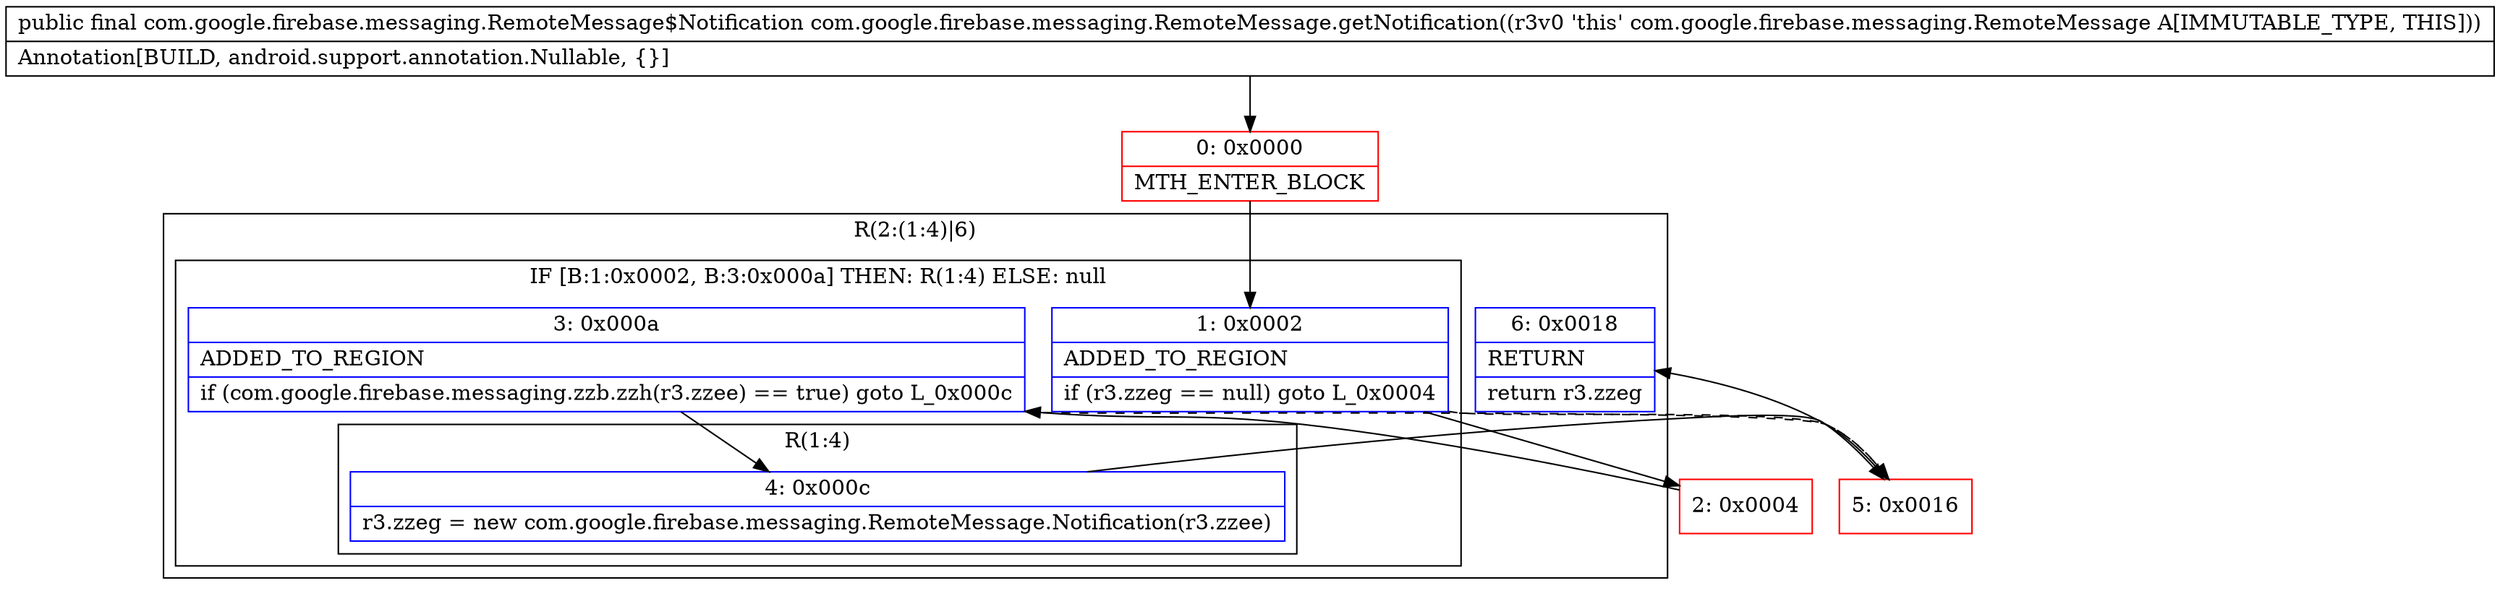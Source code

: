 digraph "CFG forcom.google.firebase.messaging.RemoteMessage.getNotification()Lcom\/google\/firebase\/messaging\/RemoteMessage$Notification;" {
subgraph cluster_Region_392715454 {
label = "R(2:(1:4)|6)";
node [shape=record,color=blue];
subgraph cluster_IfRegion_1225151513 {
label = "IF [B:1:0x0002, B:3:0x000a] THEN: R(1:4) ELSE: null";
node [shape=record,color=blue];
Node_1 [shape=record,label="{1\:\ 0x0002|ADDED_TO_REGION\l|if (r3.zzeg == null) goto L_0x0004\l}"];
Node_3 [shape=record,label="{3\:\ 0x000a|ADDED_TO_REGION\l|if (com.google.firebase.messaging.zzb.zzh(r3.zzee) == true) goto L_0x000c\l}"];
subgraph cluster_Region_2136381495 {
label = "R(1:4)";
node [shape=record,color=blue];
Node_4 [shape=record,label="{4\:\ 0x000c|r3.zzeg = new com.google.firebase.messaging.RemoteMessage.Notification(r3.zzee)\l}"];
}
}
Node_6 [shape=record,label="{6\:\ 0x0018|RETURN\l|return r3.zzeg\l}"];
}
Node_0 [shape=record,color=red,label="{0\:\ 0x0000|MTH_ENTER_BLOCK\l}"];
Node_2 [shape=record,color=red,label="{2\:\ 0x0004}"];
Node_5 [shape=record,color=red,label="{5\:\ 0x0016}"];
MethodNode[shape=record,label="{public final com.google.firebase.messaging.RemoteMessage$Notification com.google.firebase.messaging.RemoteMessage.getNotification((r3v0 'this' com.google.firebase.messaging.RemoteMessage A[IMMUTABLE_TYPE, THIS]))  | Annotation[BUILD, android.support.annotation.Nullable, \{\}]\l}"];
MethodNode -> Node_0;
Node_1 -> Node_2;
Node_1 -> Node_5[style=dashed];
Node_3 -> Node_4;
Node_3 -> Node_5[style=dashed];
Node_4 -> Node_5;
Node_0 -> Node_1;
Node_2 -> Node_3;
Node_5 -> Node_6;
}

